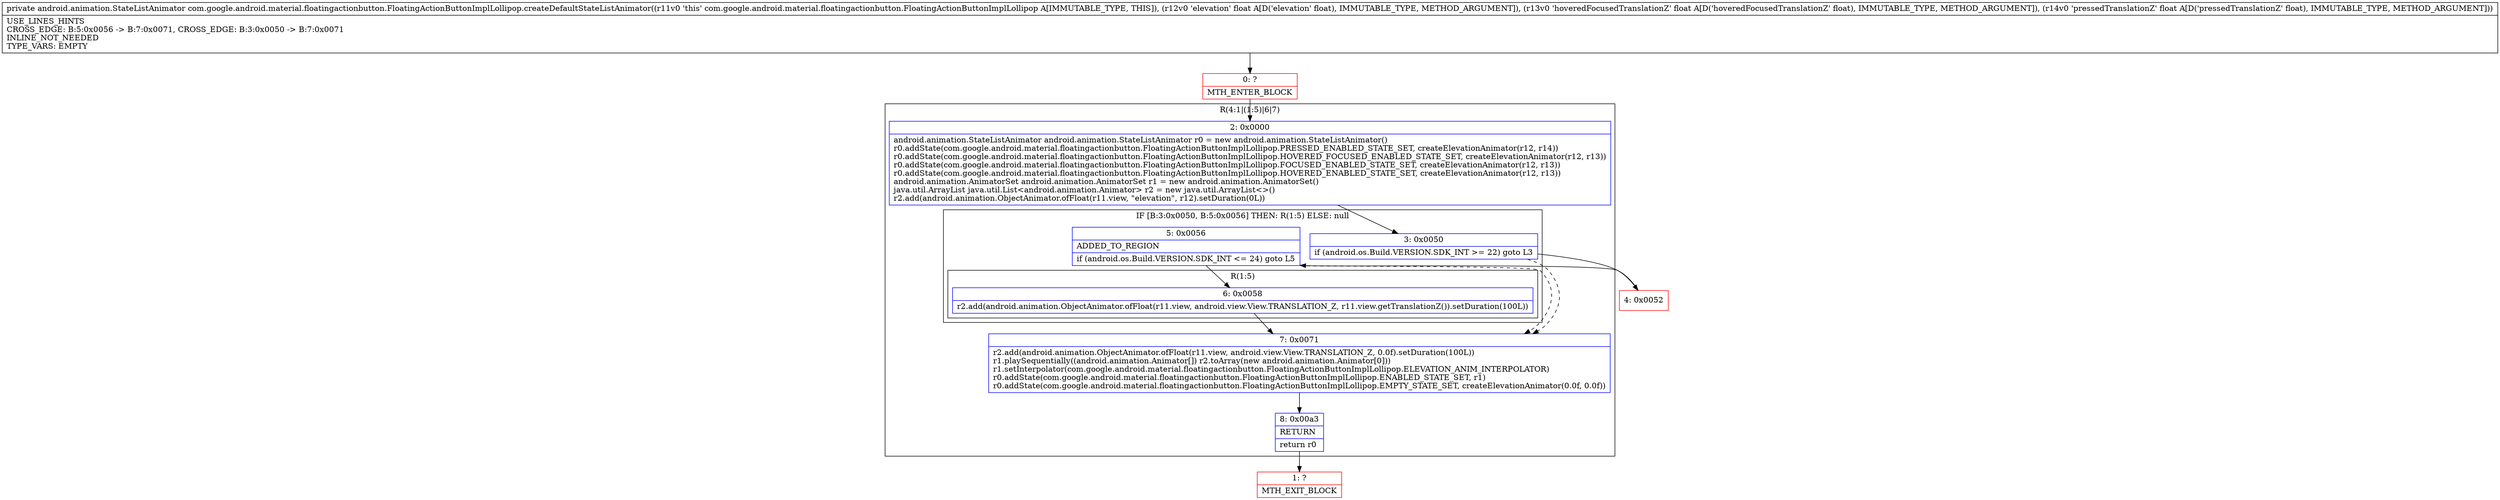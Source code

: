 digraph "CFG forcom.google.android.material.floatingactionbutton.FloatingActionButtonImplLollipop.createDefaultStateListAnimator(FFF)Landroid\/animation\/StateListAnimator;" {
subgraph cluster_Region_332805173 {
label = "R(4:1|(1:5)|6|7)";
node [shape=record,color=blue];
Node_2 [shape=record,label="{2\:\ 0x0000|android.animation.StateListAnimator android.animation.StateListAnimator r0 = new android.animation.StateListAnimator()\lr0.addState(com.google.android.material.floatingactionbutton.FloatingActionButtonImplLollipop.PRESSED_ENABLED_STATE_SET, createElevationAnimator(r12, r14))\lr0.addState(com.google.android.material.floatingactionbutton.FloatingActionButtonImplLollipop.HOVERED_FOCUSED_ENABLED_STATE_SET, createElevationAnimator(r12, r13))\lr0.addState(com.google.android.material.floatingactionbutton.FloatingActionButtonImplLollipop.FOCUSED_ENABLED_STATE_SET, createElevationAnimator(r12, r13))\lr0.addState(com.google.android.material.floatingactionbutton.FloatingActionButtonImplLollipop.HOVERED_ENABLED_STATE_SET, createElevationAnimator(r12, r13))\landroid.animation.AnimatorSet android.animation.AnimatorSet r1 = new android.animation.AnimatorSet()\ljava.util.ArrayList java.util.List\<android.animation.Animator\> r2 = new java.util.ArrayList\<\>()\lr2.add(android.animation.ObjectAnimator.ofFloat(r11.view, \"elevation\", r12).setDuration(0L))\l}"];
subgraph cluster_IfRegion_348680516 {
label = "IF [B:3:0x0050, B:5:0x0056] THEN: R(1:5) ELSE: null";
node [shape=record,color=blue];
Node_3 [shape=record,label="{3\:\ 0x0050|if (android.os.Build.VERSION.SDK_INT \>= 22) goto L3\l}"];
Node_5 [shape=record,label="{5\:\ 0x0056|ADDED_TO_REGION\l|if (android.os.Build.VERSION.SDK_INT \<= 24) goto L5\l}"];
subgraph cluster_Region_197167344 {
label = "R(1:5)";
node [shape=record,color=blue];
Node_6 [shape=record,label="{6\:\ 0x0058|r2.add(android.animation.ObjectAnimator.ofFloat(r11.view, android.view.View.TRANSLATION_Z, r11.view.getTranslationZ()).setDuration(100L))\l}"];
}
}
Node_7 [shape=record,label="{7\:\ 0x0071|r2.add(android.animation.ObjectAnimator.ofFloat(r11.view, android.view.View.TRANSLATION_Z, 0.0f).setDuration(100L))\lr1.playSequentially((android.animation.Animator[]) r2.toArray(new android.animation.Animator[0]))\lr1.setInterpolator(com.google.android.material.floatingactionbutton.FloatingActionButtonImplLollipop.ELEVATION_ANIM_INTERPOLATOR)\lr0.addState(com.google.android.material.floatingactionbutton.FloatingActionButtonImplLollipop.ENABLED_STATE_SET, r1)\lr0.addState(com.google.android.material.floatingactionbutton.FloatingActionButtonImplLollipop.EMPTY_STATE_SET, createElevationAnimator(0.0f, 0.0f))\l}"];
Node_8 [shape=record,label="{8\:\ 0x00a3|RETURN\l|return r0\l}"];
}
Node_0 [shape=record,color=red,label="{0\:\ ?|MTH_ENTER_BLOCK\l}"];
Node_4 [shape=record,color=red,label="{4\:\ 0x0052}"];
Node_1 [shape=record,color=red,label="{1\:\ ?|MTH_EXIT_BLOCK\l}"];
MethodNode[shape=record,label="{private android.animation.StateListAnimator com.google.android.material.floatingactionbutton.FloatingActionButtonImplLollipop.createDefaultStateListAnimator((r11v0 'this' com.google.android.material.floatingactionbutton.FloatingActionButtonImplLollipop A[IMMUTABLE_TYPE, THIS]), (r12v0 'elevation' float A[D('elevation' float), IMMUTABLE_TYPE, METHOD_ARGUMENT]), (r13v0 'hoveredFocusedTranslationZ' float A[D('hoveredFocusedTranslationZ' float), IMMUTABLE_TYPE, METHOD_ARGUMENT]), (r14v0 'pressedTranslationZ' float A[D('pressedTranslationZ' float), IMMUTABLE_TYPE, METHOD_ARGUMENT]))  | USE_LINES_HINTS\lCROSS_EDGE: B:5:0x0056 \-\> B:7:0x0071, CROSS_EDGE: B:3:0x0050 \-\> B:7:0x0071\lINLINE_NOT_NEEDED\lTYPE_VARS: EMPTY\l}"];
MethodNode -> Node_0;Node_2 -> Node_3;
Node_3 -> Node_4;
Node_3 -> Node_7[style=dashed];
Node_5 -> Node_6;
Node_5 -> Node_7[style=dashed];
Node_6 -> Node_7;
Node_7 -> Node_8;
Node_8 -> Node_1;
Node_0 -> Node_2;
Node_4 -> Node_5;
}

